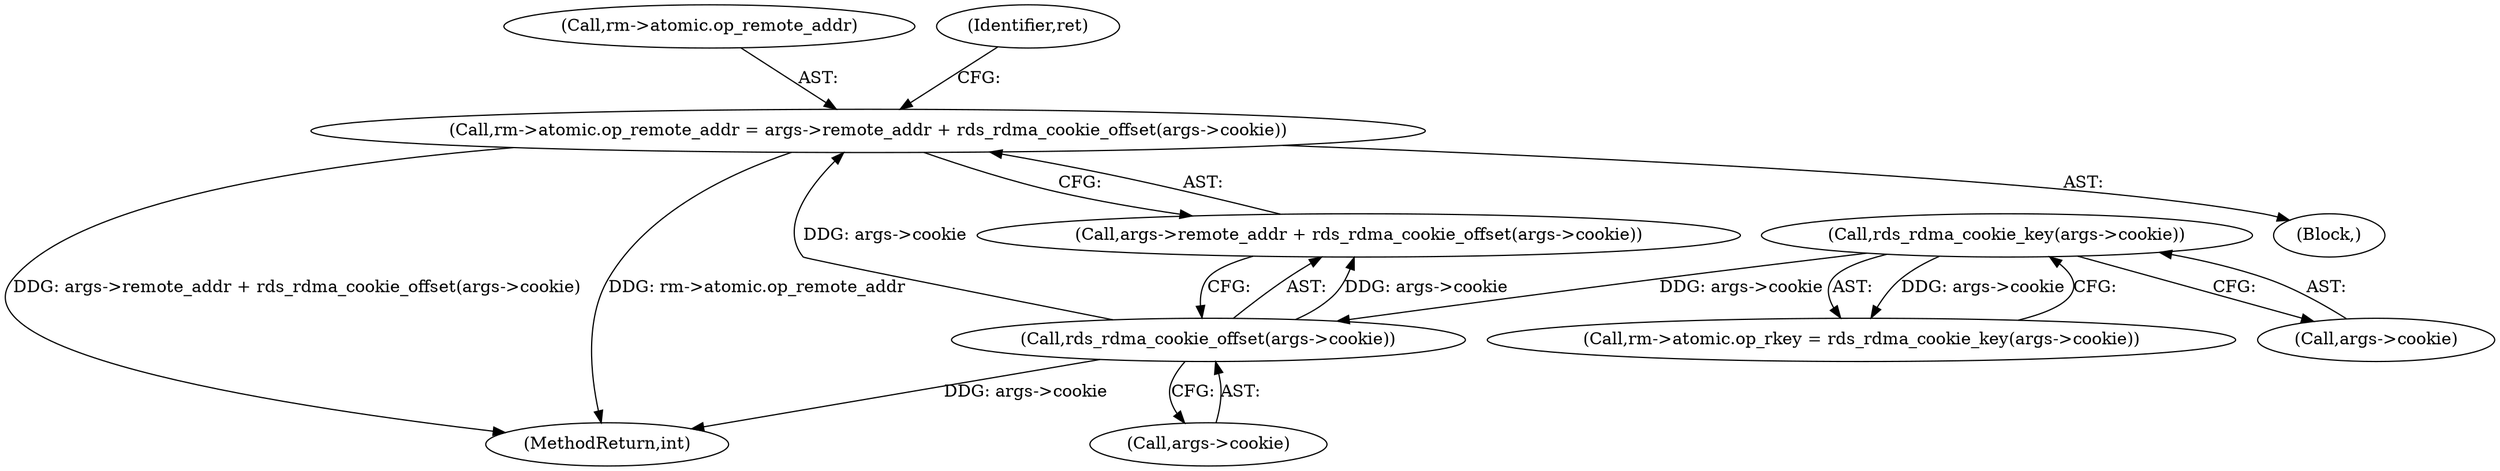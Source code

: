 digraph "0_linux_7d11f77f84b27cef452cee332f4e469503084737@integer" {
"1000503" [label="(Call,rm->atomic.op_remote_addr = args->remote_addr + rds_rdma_cookie_offset(args->cookie))"];
"1000513" [label="(Call,rds_rdma_cookie_offset(args->cookie))"];
"1000499" [label="(Call,rds_rdma_cookie_key(args->cookie))"];
"1000539" [label="(MethodReturn,int)"];
"1000509" [label="(Call,args->remote_addr + rds_rdma_cookie_offset(args->cookie))"];
"1000513" [label="(Call,rds_rdma_cookie_offset(args->cookie))"];
"1000499" [label="(Call,rds_rdma_cookie_key(args->cookie))"];
"1000493" [label="(Call,rm->atomic.op_rkey = rds_rdma_cookie_key(args->cookie))"];
"1000108" [label="(Block,)"];
"1000503" [label="(Call,rm->atomic.op_remote_addr = args->remote_addr + rds_rdma_cookie_offset(args->cookie))"];
"1000504" [label="(Call,rm->atomic.op_remote_addr)"];
"1000500" [label="(Call,args->cookie)"];
"1000514" [label="(Call,args->cookie)"];
"1000518" [label="(Identifier,ret)"];
"1000503" -> "1000108"  [label="AST: "];
"1000503" -> "1000509"  [label="CFG: "];
"1000504" -> "1000503"  [label="AST: "];
"1000509" -> "1000503"  [label="AST: "];
"1000518" -> "1000503"  [label="CFG: "];
"1000503" -> "1000539"  [label="DDG: args->remote_addr + rds_rdma_cookie_offset(args->cookie)"];
"1000503" -> "1000539"  [label="DDG: rm->atomic.op_remote_addr"];
"1000513" -> "1000503"  [label="DDG: args->cookie"];
"1000513" -> "1000509"  [label="AST: "];
"1000513" -> "1000514"  [label="CFG: "];
"1000514" -> "1000513"  [label="AST: "];
"1000509" -> "1000513"  [label="CFG: "];
"1000513" -> "1000539"  [label="DDG: args->cookie"];
"1000513" -> "1000509"  [label="DDG: args->cookie"];
"1000499" -> "1000513"  [label="DDG: args->cookie"];
"1000499" -> "1000493"  [label="AST: "];
"1000499" -> "1000500"  [label="CFG: "];
"1000500" -> "1000499"  [label="AST: "];
"1000493" -> "1000499"  [label="CFG: "];
"1000499" -> "1000493"  [label="DDG: args->cookie"];
}
